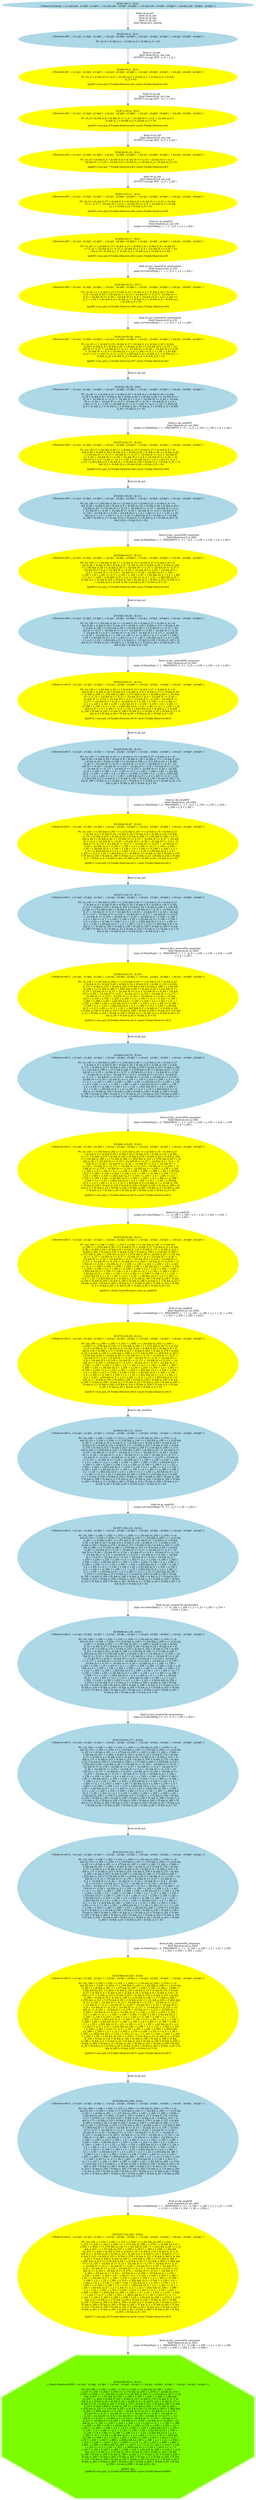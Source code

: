 digraph fscn {
EC1 [
	label="EC#1<Ev:1 , H:0>
( Observer:startup , ( n1:cp0_init , n1:dp0 , n1:dp0 ) , ( n2:cp0_init , n2:dp0 , n2:dp0 ) , ( n3:cp0_init , n3:dp0 , n3:dp0 ) , ( n4:cp0_init , n4:dp0 , n4:dp0 ) )"
	color=lightblue
	shape=ellipse
	style=filled
]
EC1 -> EC2 [
	label="fired n4.cp_init
	fired n3.cp_init
	fired n2.cp_init
	fired n1.cp_init
	fired Observer.o_startup
	"
]
EC2 [
	label="EC#2<Ev:2 , H:1>
( Observer:o#0 , ( n1:cp0 , n1:dp0 , n1:dp0 ) , ( n2:cp0 , n2:dp0 , n2:dp0 ) , ( n3:cp0 , n3:dp0 , n3:dp0 ) , ( n4:cp0 , n4:dp0 , n4:dp0 ) )

PC: ((z_0 > 0) && (z_1 > 0) && (z_2 > 0) && (z_3 > 0))
	"
	color=lightblue
	shape=ellipse
	style=filled
]
EC2 -> EC8 [
	label="fired n1.cp_init
	fired Observer.n1_out_Log
	OUTPUT n1:Log( INIT , (z_0 + z_4) )
	"
]
EC8 [
	label="EC#8<Ev:3 , H:2>
( Observer:o#1 , ( n1:cp1 , n1:dp0 , n1:dp0 ) , ( n2:cp0 , n2:dp0 , n2:dp0 ) , ( n3:cp0 , n3:dp0 , n3:dp0 ) , ( n4:cp0 , n4:dp0 , n4:dp0 ) )

PC: ((t_4 < 4) && (0 <= (t_4 + -2)) && (z_0 > 0) && (z_1 > 0) && (z_2 > 0) && 
	(z_3 > 0))
	
tpid#1->run::pid_5:Trickle.Observer.o#1->prot::Trickle.Observer.o#1"
	color=yellow
	shape=ellipse
	style=filled
]
EC8 -> EC11 [
	label="fired n2.cp_init
	fired Observer.n2_out_Log
	OUTPUT n2:Log( INIT , (z_1 + z_9) )
	"
]
EC11 [
	label="EC#11<Ev:6 , H:3>
( Observer:o#2 , ( n1:cp1 , n1:dp0 , n1:dp0 ) , ( n2:cp1 , n2:dp0 , n2:dp0 ) , ( n3:cp0 , n3:dp0 , n3:dp0 ) , ( n4:cp0 , n4:dp0 , n4:dp0 ) )

PC: ((t_4 < 4) && (t_8 < 4) && (0 <= (t_4 + -2)) && (0 <= (t_8 + -2)) && (z_0 > 
	0) && (z_1 > 0) && (z_2 > 0) && (z_3 > 0))
	
tpid#2->run::pid_6:Trickle.Observer.o#2->prot::Trickle.Observer.o#2"
	color=yellow
	shape=ellipse
	style=filled
]
EC11 -> EC28 [
	label="fired n3.cp_init
	fired Observer.n3_out_Log
	OUTPUT n3:Log( INIT , (z_2 + z_22) )
	"
]
EC28 [
	label="EC#28<Ev:10 , H:4>
( Observer:o#3 , ( n1:cp1 , n1:dp0 , n1:dp0 ) , ( n2:cp1 , n2:dp0 , n2:dp0 ) , ( n3:cp1 , n3:dp0 , n3:dp0 ) , ( n4:cp0 , n4:dp0 , n4:dp0 ) )

PC: ((t_15 < 4) && (t_4 < 4) && (t_8 < 4) && (0 <= (t_15 + -2)) && (0 <= (t_4 + 
	-2)) && (0 <= (t_8 + -2)) && (z_0 > 0) && (z_1 > 0) && (z_2 > 0) && (z_3 > 0))
	
tpid#3->run::pid_7:Trickle.Observer.o#3->prot::Trickle.Observer.o#3"
	color=yellow
	shape=ellipse
	style=filled
]
EC28 -> EC51 [
	label="fired n4.cp_init
	fired Observer.n4_out_Log
	OUTPUT n4:Log( INIT , (z_3 + z_39) )
	"
]
EC51 [
	label="EC#51<Ev:11 , H:5>
( Observer:o#4 , ( n1:cp1 , n1:dp0 , n1:dp0 ) , ( n2:cp1 , n2:dp0 , n2:dp0 ) , ( n3:cp1 , n3:dp0 , n3:dp0 ) , ( n4:cp1 , n4:dp0 , n4:dp0 ) )

PC: ((t_15 < 4) && (t_27 < 4) && (t_4 < 4) && (t_8 < 4) && (0 <= (t_15 + -2)) && 
	(0 <= (t_27 + -2)) && (0 <= (t_4 + -2)) && (0 <= (t_8 + -2)) && (z_0 > 0) && 
	(z_1 > 0) && (z_2 > 0) && (z_3 > 0))
	
tpid#4->run::pid_8:Trickle.Observer.o#4->prot::Trickle.Observer.o#4"
	color=yellow
	shape=ellipse
	style=filled
]
EC51 -> EC62 [
	label="fired n1.cp_sendCM
	fired Observer.n1_out_CM
	output n1:ControlMsg( [ 1 , 1 ] , (z_0 + z_4 + z_40) )
	"
]
EC62 [
	label="EC#62<Ev:17 , H:6>
( Observer:o#5 , ( n1:cp2 , n1:dp0 , n1:dp0 ) , ( n2:cp1 , n2:dp0 , n2:dp0 ) , ( n3:cp1 , n3:dp0 , n3:dp0 ) , ( n4:cp1 , n4:dp0 , n4:dp0 ) )

PC: ((z_40 == t_4) && (t_15 < 4) && (t_27 < 4) && (t_4 < 4) && (t_8 < 4) && (0 
	<= (t_15 + -2)) && (0 <= (t_27 + -2)) && (0 <= (t_4 + -2)) && (0 <= (t_8 + -2)) 
	&& (z_0 > 0) && (z_1 > 0) && (z_2 > 0) && (z_3 > 0) && (z_4 > 0))
	
tpid#5->run::pid_9:Trickle.Observer.o#5->prot::Trickle.Observer.o#5"
	color=yellow
	shape=ellipse
	style=filled
]
EC62 -> EC100 [
	label="fired n2.cp1_receiveCM_inconsistent
	fired Observer.n2_in_CM
	input n2:ControlMsg( [ 1 , 1 ] , (z_0 + z_4 + z_40) )
	"
]
EC100 [
	label="EC#100<Ev:21 , H:7>
( Observer:o#6 , ( n1:cp2 , n1:dp0 , n1:dp0 ) , ( n2:cp1 , n2:dp0 , n2:dp0 ) , ( n3:cp1 , n3:dp0 , n3:dp0 ) , ( n4:cp1 , n4:dp0 , n4:dp0 ) )

PC: ((z_40 == t_4) && (t_15 < 4) && (t_27 < 4) && (t_4 < 4) && (t_40 < 4) && 
	(t_8 < 4) && (z_65 < t_8) && (0 <= (t_15 + -2)) && (0 <= (t_27 + -2)) && (0 <= 
	(t_4 + -2)) && (0 <= (t_40 + -2)) && (0 <= (t_8 + -2)) && ((z_0 + z_4 + z_40) <= 
	(z_1 + z_65 + z_9)) && (z_0 > 0) && (z_1 > 0) && (z_2 > 0) && (z_3 > 0) && (z_4 
	> 0) && (z_9 > 0))
	
tpid#6->run::pid_10:Trickle.Observer.o#6->prot::Trickle.Observer.o#6"
	color=yellow
	shape=ellipse
	style=filled
]
EC100 -> EC133 [
	label="fired n3.cp1_receiveCM_inconsistent
	fired Observer.n3_in_CM
	input n3:ControlMsg( [ 1 , 1 ] , (z_0 + z_4 + z_40) )
	"
]
EC133 [
	label="EC#133<Ev:26 , H:8>
( Observer:o#7 , ( n1:cp2 , n1:dp0 , n1:dp0 ) , ( n2:cp1 , n2:dp0 , n2:dp0 ) , ( n3:cp1 , n3:dp0 , n3:dp0 ) , ( n4:cp1 , n4:dp0 , n4:dp0 ) )

PC: ((z_40 == t_4) && (t_15 < 4) && (t_27 < 4) && (t_4 < 4) && (t_40 < 4) && 
	(t_54 < 4) && (t_8 < 4) && (z_65 < t_8) && (z_82 < t_15) && (0 <= (t_15 + -2)) 
	&& (0 <= (t_27 + -2)) && (0 <= (t_4 + -2)) && (0 <= (t_40 + -2)) && (0 <= (t_54 
	+ -2)) && (0 <= (t_8 + -2)) && ((z_0 + z_4 + z_40) <= (z_1 + z_65 + z_9)) && 
	((z_0 + z_4 + z_40) <= (z_2 + z_22 + z_82)) && (z_0 > 0) && (z_1 > 0) && (z_2 > 
	0) && (z_22 > 0) && (z_3 > 0) && (z_4 > 0) && (z_9 > 0))
	
tpid#7->run::pid_11:Trickle.Observer.o#7->prot::Trickle.Observer.o#7"
	color=yellow
	shape=ellipse
	style=filled
]
EC133 -> EC181 [
	label="fired n1.dp_init
	"
]
EC181 [
	label="EC#181<Ev:35 , H:9>
( Observer:o#7 , ( n1:cp2 , n1:dp1 , n1:dp0 ) , ( n2:cp1 , n2:dp0 , n2:dp0 ) , ( n3:cp1 , n3:dp0 , n3:dp0 ) , ( n4:cp1 , n4:dp0 , n4:dp0 ) )

PC: ((z_40 == t_4) && (t_15 < 4) && (t_27 < 4) && (t_4 < 4) && (t_40 < 4) && 
	(t_54 < 4) && (t_8 < 4) && (t_54 < 4) && (z_65 < t_8) && (z_82 < t_15) && (0 <= 
	(t_15 + -2)) && (0 <= (t_27 + -2)) && (0 <= (t_4 + -2)) && (0 <= (t_40 + -2)) && 
	(0 <= (t_54 + -2)) && (0 <= (t_8 + -2)) && (0 <= (t_54 + -2)) && ((z_0 + z_4 + 
	z_40) <= (z_1 + z_65 + z_9)) && ((z_0 + z_4 + z_40) <= (z_2 + z_22 + z_82)) && 
	(z_0 > 0) && (z_1 > 0) && (z_2 > 0) && (z_22 > 0) && (z_3 > 0) && (z_4 > 0) && 
	(z_40 > 0) && (z_9 > 0))
	"
	color=lightblue
	shape=ellipse
	style=filled
]
EC181 -> EC274 [
	label="fired n1.dp_sendDM
	fired Observer.n1_out_DM1
	output n1:DataMsg1( { 1 , FRAGMENT_0 , 0 } , (z_0 + z_100 + z_136 + z_4 + z_40) )
	"
]
EC274 [
	label="EC#274<Ev:37 , H:10>
( Observer:o#8 , ( n1:cp2 , n1:dp2 , n1:dp0 ) , ( n2:cp1 , n2:dp0 , n2:dp0 ) , ( n3:cp1 , n3:dp0 , n3:dp0 ) , ( n4:cp1 , n4:dp0 , n4:dp0 ) )

PC: ((z_136 == t_54) && (z_40 == t_4) && (t_15 < 4) && (t_27 < 4) && (t_4 < 4) 
	&& (t_40 < 4) && (t_54 < 4) && (t_8 < 4) && (t_54 < 4) && (z_65 < t_8) && (z_82 
	< t_15) && (0 <= (t_15 + -2)) && (0 <= (t_27 + -2)) && (0 <= (t_4 + -2)) && (0 
	<= (t_40 + -2)) && (0 <= (t_54 + -2)) && (0 <= (t_8 + -2)) && (0 <= (t_54 + -2)) 
	&& ((z_0 + z_4 + z_40) <= (z_1 + z_65 + z_9)) && ((z_0 + z_4 + z_40) <= (z_2 + 
	z_22 + z_82)) && (z_0 > 0) && (z_1 > 0) && (z_100 > 0) && (z_2 > 0) && (z_22 > 0)
	 && (z_3 > 0) && (z_4 > 0) && (z_40 > 0) && (z_9 > 0))
	
tpid#8->run::pid_12:Trickle.Observer.o#8->prot::Trickle.Observer.o#8"
	color=yellow
	shape=ellipse
	style=filled
]
EC274 -> EC291 [
	label="fired n2.dp_init
	"
]
EC291 [
	label="EC#291<Ev:43 , H:11>
( Observer:o#8 , ( n1:cp2 , n1:dp2 , n1:dp0 ) , ( n2:cp1 , n2:dp1 , n2:dp0 ) , ( n3:cp1 , n3:dp0 , n3:dp0 ) , ( n4:cp1 , n4:dp0 , n4:dp0 ) )

PC: ((z_136 == t_54) && (z_40 == t_4) && (t_15 < 4) && (t_27 < 4) && (t_4 < 4) 
	&& (t_40 < 4) && (t_54 < 4) && (t_8 < 4) && (t_116 < 4) && (t_54 < 4) && (z_65 < 
	t_8) && (z_82 < t_15) && (0 <= (t_15 + -2)) && (0 <= (t_27 + -2)) && (0 <= (t_4 
	+ -2)) && (0 <= (t_40 + -2)) && (0 <= (t_54 + -2)) && (0 <= (t_8 + -2)) && (0 <= 
	(t_116 + -2)) && (0 <= (t_54 + -2)) && ((z_0 + z_4 + z_40) <= (z_1 + z_65 + z_9))
	 && ((z_0 + z_4 + z_40) <= (z_2 + z_22 + z_82)) && (z_0 > 0) && (z_1 > 0) && 
	(z_100 > 0) && (z_2 > 0) && (z_22 > 0) && (z_3 > 0) && (z_4 > 0) && (z_40 > 0) 
	&& (z_65 > 0) && (z_9 > 0))
	"
	color=lightblue
	shape=ellipse
	style=filled
]
EC291 -> EC348 [
	label="fired n2.dp1_receiveDM_consistent
	fired Observer.n2_in_DM1
	input n2:DataMsg1( { 1 , FRAGMENT_0 , 0 } , (z_0 + z_100 + z_136 + z_4 + z_40) )
	"
]
EC348 [
	label="EC#348<Ev:47 , H:12>
( Observer:o#9 , ( n1:cp2 , n1:dp2 , n1:dp0 ) , ( n2:cp1 , n2:dp1 , n2:dp0 ) , ( n3:cp1 , n3:dp0 , n3:dp0 ) , ( n4:cp1 , n4:dp0 , n4:dp0 ) )

PC: ((z_136 == t_54) && (z_40 == t_4) && (t_15 < 4) && (t_27 < 4) && (t_4 < 4) 
	&& (t_40 < 4) && (t_54 < 4) && (t_8 < 4) && (t_116 < 4) && (t_54 < 4) && (z_169 
	< t_116) && (z_65 < t_8) && (z_82 < t_15) && (0 <= (t_15 + -2)) && (0 <= (t_27 + 
	-2)) && (0 <= (t_4 + -2)) && (0 <= (t_40 + -2)) && (0 <= (t_54 + -2)) && (0 <= 
	(t_8 + -2)) && (0 <= (t_116 + -2)) && (0 <= (t_54 + -2)) && ((z_0 + z_100 + 
	z_136 + z_4 + z_40) <= (z_1 + z_145 + z_169 + z_65 + z_9)) && ((z_0 + z_4 + z_40)
	 <= (z_1 + z_65 + z_9)) && ((z_0 + z_4 + z_40) <= (z_2 + z_22 + z_82)) && (z_0 > 
	0) && (z_1 > 0) && (z_100 > 0) && (z_145 > 0) && (z_2 > 0) && (z_22 > 0) && (z_3 
	> 0) && (z_4 > 0) && (z_40 > 0) && (z_65 > 0) && (z_9 > 0))
	
tpid#9->run::pid_13:Trickle.Observer.o#9->prot::Trickle.Observer.o#9"
	color=yellow
	shape=ellipse
	style=filled
]
EC348 -> EC381 [
	label="fired n3.dp_init
	"
]
EC381 [
	label="EC#381<Ev:50 , H:13>
( Observer:o#9 , ( n1:cp2 , n1:dp2 , n1:dp0 ) , ( n2:cp1 , n2:dp1 , n2:dp0 ) , ( n3:cp1 , n3:dp1 , n3:dp0 ) , ( n4:cp1 , n4:dp0 , n4:dp0 ) )

PC: ((z_136 == t_54) && (z_40 == t_4) && (t_15 < 4) && (t_27 < 4) && (t_4 < 4) 
	&& (t_40 < 4) && (t_54 < 4) && (t_8 < 4) && (t_116 < 4) && (t_171 < 4) && (t_54 
	< 4) && (z_169 < t_116) && (z_65 < t_8) && (z_82 < t_15) && (0 <= (t_15 + -2)) 
	&& (0 <= (t_27 + -2)) && (0 <= (t_4 + -2)) && (0 <= (t_40 + -2)) && (0 <= (t_54 
	+ -2)) && (0 <= (t_8 + -2)) && (0 <= (t_116 + -2)) && (0 <= (t_171 + -2)) && (0 
	<= (t_54 + -2)) && ((z_0 + z_100 + z_136 + z_4 + z_40) <= (z_1 + z_145 + z_169 + 
	z_65 + z_9)) && ((z_0 + z_4 + z_40) <= (z_1 + z_65 + z_9)) && ((z_0 + z_4 + z_40)
	 <= (z_2 + z_22 + z_82)) && (z_0 > 0) && (z_1 > 0) && (z_100 > 0) && (z_145 > 0) 
	&& (z_2 > 0) && (z_22 > 0) && (z_3 > 0) && (z_4 > 0) && (z_40 > 0) && (z_65 > 0) 
	&& (z_82 > 0) && (z_9 > 0))
	"
	color=lightblue
	shape=ellipse
	style=filled
]
EC381 -> EC410 [
	label="fired n3.dp1_receiveDM_consistent
	fired Observer.n3_in_DM1
	input n3:DataMsg1( { 1 , FRAGMENT_0 , 0 } , (z_0 + z_100 + z_136 + z_4 + z_40) )
	"
]
EC410 [
	label="EC#410<Ev:57 , H:14>
( Observer:o#10 , ( n1:cp2 , n1:dp2 , n1:dp0 ) , ( n2:cp1 , n2:dp1 , n2:dp0 ) , ( n3:cp1 , n3:dp1 , n3:dp0 ) , ( n4:cp1 , n4:dp0 , n4:dp0 ) )

PC: ((z_136 == t_54) && (z_40 == t_4) && (t_15 < 4) && (t_27 < 4) && (t_4 < 4) 
	&& (t_40 < 4) && (t_54 < 4) && (t_8 < 4) && (t_116 < 4) && (t_171 < 4) && (t_54 
	< 4) && (z_169 < t_116) && (z_198 < t_171) && (z_65 < t_8) && (z_82 < t_15) && 
	(0 <= (t_15 + -2)) && (0 <= (t_27 + -2)) && (0 <= (t_4 + -2)) && (0 <= (t_40 + 
	-2)) && (0 <= (t_54 + -2)) && (0 <= (t_8 + -2)) && (0 <= (t_116 + -2)) && (0 <= 
	(t_171 + -2)) && (0 <= (t_54 + -2)) && ((z_0 + z_100 + z_136 + z_4 + z_40) <= 
	(z_1 + z_145 + z_169 + z_65 + z_9)) && ((z_0 + z_100 + z_136 + z_4 + z_40) <= 
	(z_186 + z_198 + z_2 + z_22 + z_82)) && ((z_0 + z_4 + z_40) <= (z_1 + z_65 + z_9)
	) && ((z_0 + z_4 + z_40) <= (z_2 + z_22 + z_82)) && (z_0 > 0) && (z_1 > 0) && 
	(z_100 > 0) && (z_145 > 0) && (z_186 > 0) && (z_2 > 0) && (z_22 > 0) && (z_3 > 0)
	 && (z_4 > 0) && (z_40 > 0) && (z_65 > 0) && (z_82 > 0) && (z_9 > 0))
	
tpid#10->run::pid_14:Trickle.Observer.o#10->prot::Trickle.Observer.o#10"
	color=yellow
	shape=ellipse
	style=filled
]
EC410 -> EC479 [
	label="fired n1.dp_init
	"
]
EC479 [
	label="EC#479<Ev:65 , H:15>
( Observer:o#10 , ( n1:cp2 , n1:dp2 , n1:dp1 ) , ( n2:cp1 , n2:dp1 , n2:dp0 ) , ( n3:cp1 , n3:dp1 , n3:dp0 ) , ( n4:cp1 , n4:dp0 , n4:dp0 ) )

PC: ((z_136 == t_54) && (z_40 == t_4) && (t_15 < 4) && (t_27 < 4) && (t_4 < 4) 
	&& (t_40 < 4) && (t_54 < 4) && (t_8 < 4) && (t_116 < 4) && (t_171 < 4) && (t_215 
	< 4) && (t_54 < 4) && (z_169 < t_116) && (z_198 < t_171) && (z_65 < t_8) && 
	(z_82 < t_15) && (0 <= (t_15 + -2)) && (0 <= (t_27 + -2)) && (0 <= (t_4 + -2)) 
	&& (0 <= (t_40 + -2)) && (0 <= (t_54 + -2)) && (0 <= (t_8 + -2)) && (0 <= (t_116 
	+ -2)) && (0 <= (t_171 + -2)) && (0 <= (t_215 + -2)) && (0 <= (t_54 + -2)) && 
	((z_0 + z_100 + z_136 + z_4 + z_40) <= (z_1 + z_145 + z_169 + z_65 + z_9)) && 
	((z_0 + z_100 + z_136 + z_4 + z_40) <= (z_186 + z_198 + z_2 + z_22 + z_82)) && 
	((z_0 + z_4 + z_40) <= (z_1 + z_65 + z_9)) && ((z_0 + z_4 + z_40) <= (z_2 + z_22 
	+ z_82)) && (z_0 > 0) && (z_1 > 0) && (z_100 > 0) && (z_136 > 0) && (z_145 > 0) 
	&& (z_186 > 0) && (z_2 > 0) && (z_22 > 0) && (z_3 > 0) && (z_4 > 0) && (z_40 > 0)
	 && (z_65 > 0) && (z_82 > 0) && (z_9 > 0))
	"
	color=lightblue
	shape=ellipse
	style=filled
]
EC479 -> EC556 [
	label="fired n1.dp_sendDM
	fired Observer.n1_out_DM2
	output n1:DataMsg2( { 2 , FRAGMENT_1 , 1 } , (z_0 + z_100 + z_136 + z_224 + 
	z_256 + z_4 + z_40) )
	"
]
EC556 [
	label="EC#556<Ev:67 , H:16>
( Observer:o#11 , ( n1:cp2 , n1:dp2 , n1:dp2 ) , ( n2:cp1 , n2:dp1 , n2:dp0 ) , ( n3:cp1 , n3:dp1 , n3:dp0 ) , ( n4:cp1 , n4:dp0 , n4:dp0 ) )

PC: ((z_136 == t_54) && (z_256 == t_215) && (z_40 == t_4) && (t_15 < 4) && (t_27 
	< 4) && (t_4 < 4) && (t_40 < 4) && (t_54 < 4) && (t_8 < 4) && (t_116 < 4) && 
	(t_171 < 4) && (t_215 < 4) && (t_54 < 4) && (z_169 < t_116) && (z_198 < t_171) 
	&& (z_65 < t_8) && (z_82 < t_15) && (0 <= (t_15 + -2)) && (0 <= (t_27 + -2)) && 
	(0 <= (t_4 + -2)) && (0 <= (t_40 + -2)) && (0 <= (t_54 + -2)) && (0 <= (t_8 + -2)
	) && (0 <= (t_116 + -2)) && (0 <= (t_171 + -2)) && (0 <= (t_215 + -2)) && (0 <= 
	(t_54 + -2)) && ((z_0 + z_100 + z_136 + z_4 + z_40) <= (z_1 + z_145 + z_169 + 
	z_65 + z_9)) && ((z_0 + z_100 + z_136 + z_4 + z_40) <= (z_186 + z_198 + z_2 + 
	z_22 + z_82)) && ((z_0 + z_4 + z_40) <= (z_1 + z_65 + z_9)) && ((z_0 + z_4 + 
	z_40) <= (z_2 + z_22 + z_82)) && (z_0 > 0) && (z_1 > 0) && (z_100 > 0) && (z_136 
	> 0) && (z_145 > 0) && (z_186 > 0) && (z_2 > 0) && (z_22 > 0) && (z_224 > 0) && 
	(z_3 > 0) && (z_4 > 0) && (z_40 > 0) && (z_65 > 0) && (z_82 > 0) && (z_9 > 0))
	
tpid#11->run::pid_15:Trickle.Observer.o#11->prot::Trickle.Observer.o#11"
	color=yellow
	shape=ellipse
	style=filled
]
EC556 -> EC571 [
	label="fired n2.dp_init
	"
]
EC571 [
	label="EC#571<Ev:72 , H:17>
( Observer:o#11 , ( n1:cp2 , n1:dp2 , n1:dp2 ) , ( n2:cp1 , n2:dp1 , n2:dp1 ) , ( n3:cp1 , n3:dp1 , n3:dp0 ) , ( n4:cp1 , n4:dp0 , n4:dp0 ) )

PC: ((z_136 == t_54) && (z_256 == t_215) && (z_40 == t_4) && (t_15 < 4) && (t_27 
	< 4) && (t_4 < 4) && (t_40 < 4) && (t_54 < 4) && (t_8 < 4) && (t_116 < 4) && 
	(t_171 < 4) && (t_215 < 4) && (t_253 < 4) && (t_54 < 4) && (z_169 < t_116) && 
	(z_198 < t_171) && (z_65 < t_8) && (z_82 < t_15) && (0 <= (t_15 + -2)) && (0 <= 
	(t_27 + -2)) && (0 <= (t_4 + -2)) && (0 <= (t_40 + -2)) && (0 <= (t_54 + -2)) && 
	(0 <= (t_8 + -2)) && (0 <= (t_116 + -2)) && (0 <= (t_171 + -2)) && (0 <= (t_215 
	+ -2)) && (0 <= (t_253 + -2)) && (0 <= (t_54 + -2)) && ((z_0 + z_100 + z_136 + 
	z_4 + z_40) <= (z_1 + z_145 + z_169 + z_65 + z_9)) && ((z_0 + z_100 + z_136 + 
	z_4 + z_40) <= (z_186 + z_198 + z_2 + z_22 + z_82)) && ((z_0 + z_4 + z_40) <= 
	(z_1 + z_65 + z_9)) && ((z_0 + z_4 + z_40) <= (z_2 + z_22 + z_82)) && (z_0 > 0) 
	&& (z_1 > 0) && (z_100 > 0) && (z_136 > 0) && (z_145 > 0) && (z_169 > 0) && 
	(z_186 > 0) && (z_2 > 0) && (z_22 > 0) && (z_224 > 0) && (z_3 > 0) && (z_4 > 0) 
	&& (z_40 > 0) && (z_65 > 0) && (z_82 > 0) && (z_9 > 0))
	"
	color=lightblue
	shape=ellipse
	style=filled
]
EC571 -> EC614 [
	label="fired n2.dp1_receiveDM_consistent
	fired Observer.n2_in_DM2
	input n2:DataMsg2( { 2 , FRAGMENT_1 , 1 } , (z_0 + z_100 + z_136 + z_224 + z_256 
	+ z_4 + z_40) )
	"
]
EC614 [
	label="EC#614<Ev:76 , H:18>
( Observer:o#12 , ( n1:cp2 , n1:dp2 , n1:dp2 ) , ( n2:cp1 , n2:dp1 , n2:dp1 ) , ( n3:cp1 , n3:dp1 , n3:dp0 ) , ( n4:cp1 , n4:dp0 , n4:dp0 ) )

PC: ((z_136 == t_54) && (z_256 == t_215) && (z_40 == t_4) && (t_15 < 4) && (t_27 
	< 4) && (t_4 < 4) && (t_40 < 4) && (t_54 < 4) && (t_8 < 4) && (t_116 < 4) && 
	(t_171 < 4) && (t_215 < 4) && (t_253 < 4) && (t_54 < 4) && (z_169 < t_116) && 
	(z_198 < t_171) && (z_285 < t_253) && (z_65 < t_8) && (z_82 < t_15) && (0 <= 
	(t_15 + -2)) && (0 <= (t_27 + -2)) && (0 <= (t_4 + -2)) && (0 <= (t_40 + -2)) && 
	(0 <= (t_54 + -2)) && (0 <= (t_8 + -2)) && (0 <= (t_116 + -2)) && (0 <= (t_171 + 
	-2)) && (0 <= (t_215 + -2)) && (0 <= (t_253 + -2)) && (0 <= (t_54 + -2)) && 
	((z_0 + z_100 + z_136 + z_224 + z_256 + z_4 + z_40) <= (z_1 + z_145 + z_169 + 
	z_265 + z_285 + z_65 + z_9)) && ((z_0 + z_100 + z_136 + z_4 + z_40) <= (z_1 + 
	z_145 + z_169 + z_65 + z_9)) && ((z_0 + z_100 + z_136 + z_4 + z_40) <= (z_186 + 
	z_198 + z_2 + z_22 + z_82)) && ((z_0 + z_4 + z_40) <= (z_1 + z_65 + z_9)) && 
	((z_0 + z_4 + z_40) <= (z_2 + z_22 + z_82)) && (z_0 > 0) && (z_1 > 0) && (z_100 
	> 0) && (z_136 > 0) && (z_145 > 0) && (z_169 > 0) && (z_186 > 0) && (z_2 > 0) && 
	(z_22 > 0) && (z_224 > 0) && (z_265 > 0) && (z_3 > 0) && (z_4 > 0) && (z_40 > 0) 
	&& (z_65 > 0) && (z_82 > 0) && (z_9 > 0))
	
tpid#12->run::pid_16:Trickle.Observer.o#12->prot::Trickle.Observer.o#12"
	color=yellow
	shape=ellipse
	style=filled
]
EC614 -> EC643 [
	label="fired n3.dp_init
	"
]
EC643 [
	label="EC#643<Ev:78 , H:19>
( Observer:o#12 , ( n1:cp2 , n1:dp2 , n1:dp2 ) , ( n2:cp1 , n2:dp1 , n2:dp1 ) , ( n3:cp1 , n3:dp1 , n3:dp1 ) , ( n4:cp1 , n4:dp0 , n4:dp0 ) )

PC: ((z_136 == t_54) && (z_256 == t_215) && (z_40 == t_4) && (t_15 < 4) && (t_27 
	< 4) && (t_4 < 4) && (t_40 < 4) && (t_54 < 4) && (t_8 < 4) && (t_116 < 4) && 
	(t_171 < 4) && (t_215 < 4) && (t_253 < 4) && (t_279 < 4) && (t_54 < 4) && (z_169 
	< t_116) && (z_198 < t_171) && (z_285 < t_253) && (z_65 < t_8) && (z_82 < t_15) 
	&& (0 <= (t_15 + -2)) && (0 <= (t_27 + -2)) && (0 <= (t_4 + -2)) && (0 <= (t_40 
	+ -2)) && (0 <= (t_54 + -2)) && (0 <= (t_8 + -2)) && (0 <= (t_116 + -2)) && (0 
	<= (t_171 + -2)) && (0 <= (t_215 + -2)) && (0 <= (t_253 + -2)) && (0 <= (t_279 + 
	-2)) && (0 <= (t_54 + -2)) && ((z_0 + z_100 + z_136 + z_224 + z_256 + z_4 + z_40)
	 <= (z_1 + z_145 + z_169 + z_265 + z_285 + z_65 + z_9)) && ((z_0 + z_100 + z_136 
	+ z_4 + z_40) <= (z_1 + z_145 + z_169 + z_65 + z_9)) && ((z_0 + z_100 + z_136 + 
	z_4 + z_40) <= (z_186 + z_198 + z_2 + z_22 + z_82)) && ((z_0 + z_4 + z_40) <= 
	(z_1 + z_65 + z_9)) && ((z_0 + z_4 + z_40) <= (z_2 + z_22 + z_82)) && (z_0 > 0) 
	&& (z_1 > 0) && (z_100 > 0) && (z_136 > 0) && (z_145 > 0) && (z_169 > 0) && 
	(z_186 > 0) && (z_198 > 0) && (z_2 > 0) && (z_22 > 0) && (z_224 > 0) && (z_265 > 
	0) && (z_3 > 0) && (z_4 > 0) && (z_40 > 0) && (z_65 > 0) && (z_82 > 0) && (z_9 > 
	0))
	"
	color=lightblue
	shape=ellipse
	style=filled
]
EC643 -> EC661 [
	label="fired n3.dp1_receiveDM_consistent
	fired Observer.n3_in_DM2
	input n3:DataMsg2( { 2 , FRAGMENT_1 , 1 } , (z_0 + z_100 + z_136 + z_224 + z_256 
	+ z_4 + z_40) )
	"
]
EC661 [
	label="EC#661<Ev:85 , H:20>
( Observer:o#13 , ( n1:cp2 , n1:dp2 , n1:dp2 ) , ( n2:cp1 , n2:dp1 , n2:dp1 ) , ( n3:cp1 , n3:dp1 , n3:dp1 ) , ( n4:cp1 , n4:dp0 , n4:dp0 ) )

PC: ((z_136 == t_54) && (z_256 == t_215) && (z_40 == t_4) && (t_15 < 4) && (t_27 
	< 4) && (t_4 < 4) && (t_40 < 4) && (t_54 < 4) && (t_8 < 4) && (t_116 < 4) && 
	(t_171 < 4) && (t_215 < 4) && (t_253 < 4) && (t_279 < 4) && (t_54 < 4) && (z_169 
	< t_116) && (z_198 < t_171) && (z_285 < t_253) && (z_310 < t_279) && (z_65 < t_8)
	 && (z_82 < t_15) && (0 <= (t_15 + -2)) && (0 <= (t_27 + -2)) && (0 <= (t_4 + -2)
	) && (0 <= (t_40 + -2)) && (0 <= (t_54 + -2)) && (0 <= (t_8 + -2)) && (0 <= 
	(t_116 + -2)) && (0 <= (t_171 + -2)) && (0 <= (t_215 + -2)) && (0 <= (t_253 + -2)
	) && (0 <= (t_279 + -2)) && (0 <= (t_54 + -2)) && ((z_0 + z_100 + z_136 + z_224 
	+ z_256 + z_4 + z_40) <= (z_1 + z_145 + z_169 + z_265 + z_285 + z_65 + z_9)) && 
	((z_0 + z_100 + z_136 + z_224 + z_256 + z_4 + z_40) <= (z_186 + z_198 + z_2 + 
	z_22 + z_302 + z_310 + z_82)) && ((z_0 + z_100 + z_136 + z_4 + z_40) <= (z_1 + 
	z_145 + z_169 + z_65 + z_9)) && ((z_0 + z_100 + z_136 + z_4 + z_40) <= (z_186 + 
	z_198 + z_2 + z_22 + z_82)) && ((z_0 + z_4 + z_40) <= (z_1 + z_65 + z_9)) && 
	((z_0 + z_4 + z_40) <= (z_2 + z_22 + z_82)) && (z_0 > 0) && (z_1 > 0) && (z_100 
	> 0) && (z_136 > 0) && (z_145 > 0) && (z_169 > 0) && (z_186 > 0) && (z_198 > 0) 
	&& (z_2 > 0) && (z_22 > 0) && (z_224 > 0) && (z_265 > 0) && (z_3 > 0) && (z_302 
	> 0) && (z_4 > 0) && (z_40 > 0) && (z_65 > 0) && (z_82 > 0) && (z_9 > 0))
	
tpid#13->run::pid_17:Trickle.Observer.o#13->prot::Trickle.Observer.o#13"
	color=yellow
	shape=ellipse
	style=filled
]
EC661 -> EC720 [
	label="fired n3.cp_sendCM
	output n3:ControlMsg( [ 1 , 1 ] , (z_186 + z_198 + z_2 + z_22 + z_302 + z_310 + 
	z_338 + z_82) )
	"
]
EC720 [
	label="EC#720<Ev:89 , H:21>
( Observer:o#13 , ( n1:cp2 , n1:dp2 , n1:dp2 ) , ( n2:cp1 , n2:dp1 , n2:dp1 ) , ( n3:cp2 , n3:dp1 , n3:dp1 ) , ( n4:cp1 , n4:dp0 , n4:dp0 ) )

PC: (((z_186 + z_198 + z_302 + z_310 + z_338) == t_54) && (z_136 == t_54) && 
	(z_256 == t_215) && (z_40 == t_4) && (t_15 < 4) && (t_27 < 4) && (t_4 < 4) && 
	(t_40 < 4) && (t_54 < 4) && (t_8 < 4) && (t_116 < 4) && (t_171 < 4) && (t_215 < 
	4) && (t_253 < 4) && (t_279 < 4) && (t_54 < 4) && (z_169 < t_116) && (z_198 < 
	t_171) && (z_285 < t_253) && (z_310 < t_279) && (z_65 < t_8) && (z_82 < t_15) && 
	(0 <= (t_15 + -2)) && (0 <= (t_27 + -2)) && (0 <= (t_4 + -2)) && (0 <= (t_40 + 
	-2)) && (0 <= (t_54 + -2)) && (0 <= (t_8 + -2)) && (0 <= (t_116 + -2)) && (0 <= 
	(t_171 + -2)) && (0 <= (t_215 + -2)) && (0 <= (t_253 + -2)) && (0 <= (t_279 + -2)
	) && (0 <= (t_54 + -2)) && ((z_0 + z_100 + z_136 + z_224 + z_256 + z_4 + z_40) 
	<= (z_1 + z_145 + z_169 + z_265 + z_285 + z_65 + z_9)) && ((z_0 + z_100 + z_136 
	+ z_224 + z_256 + z_4 + z_40) <= (z_186 + z_198 + z_2 + z_22 + z_302 + z_310 + 
	z_82)) && ((z_0 + z_100 + z_136 + z_4 + z_40) <= (z_1 + z_145 + z_169 + z_65 + 
	z_9)) && ((z_0 + z_100 + z_136 + z_4 + z_40) <= (z_186 + z_198 + z_2 + z_22 + 
	z_82)) && ((z_0 + z_4 + z_40) <= (z_1 + z_65 + z_9)) && ((z_0 + z_4 + z_40) <= 
	(z_2 + z_22 + z_82)) && (z_0 > 0) && (z_1 > 0) && (z_100 > 0) && (z_136 > 0) && 
	(z_145 > 0) && (z_169 > 0) && (z_186 > 0) && (z_198 > 0) && (z_2 > 0) && (z_22 > 
	0) && (z_224 > 0) && (z_265 > 0) && (z_3 > 0) && (z_302 > 0) && (z_310 > 0) && 
	(z_4 > 0) && (z_40 > 0) && (z_65 > 0) && (z_82 > 0) && (z_9 > 0))
	
tpid#14->Node.ControlProcess->cp1.cp_sendCM"
	color=yellow
	shape=ellipse
	style=filled
]
EC720 -> EC753 [
	label="fired n3.dp_sendDM
	fired Observer.n3_out_DM2
	output n3:DataMsg2( { 2 , FRAGMENT_1 , 1 } , (z_186 + z_198 + z_2 + z_22 + z_302 
	+ z_310 + z_338 + z_354 + z_82) )
	"
]
EC753 [
	label="EC#753<Ev:95 , H:22>
( Observer:o#14 , ( n1:cp2 , n1:dp2 , n1:dp2 ) , ( n2:cp1 , n2:dp1 , n2:dp1 ) , ( n3:cp2 , n3:dp1 , n3:dp2 ) , ( n4:cp1 , n4:dp0 , n4:dp0 ) )

PC: (((z_186 + z_198 + z_302 + z_310 + z_338) == t_54) && ((z_310 + z_338 + 
	z_354) == t_279) && (z_136 == t_54) && (z_256 == t_215) && (z_40 == t_4) && 
	(t_15 < 4) && (t_27 < 4) && (t_4 < 4) && (t_40 < 4) && (t_54 < 4) && (t_8 < 4) 
	&& (t_116 < 4) && (t_171 < 4) && (t_215 < 4) && (t_253 < 4) && (t_279 < 4) && 
	(t_54 < 4) && (z_169 < t_116) && (z_198 < t_171) && (z_285 < t_253) && (z_310 < 
	t_279) && (z_65 < t_8) && (z_82 < t_15) && (0 <= (t_15 + -2)) && (0 <= (t_27 + 
	-2)) && (0 <= (t_4 + -2)) && (0 <= (t_40 + -2)) && (0 <= (t_54 + -2)) && (0 <= 
	(t_8 + -2)) && (0 <= (t_116 + -2)) && (0 <= (t_171 + -2)) && (0 <= (t_215 + -2)) 
	&& (0 <= (t_253 + -2)) && (0 <= (t_279 + -2)) && (0 <= (t_54 + -2)) && ((z_0 + 
	z_100 + z_136 + z_224 + z_256 + z_4 + z_40) <= (z_1 + z_145 + z_169 + z_265 + 
	z_285 + z_65 + z_9)) && ((z_0 + z_100 + z_136 + z_224 + z_256 + z_4 + z_40) <= 
	(z_186 + z_198 + z_2 + z_22 + z_302 + z_310 + z_82)) && ((z_0 + z_100 + z_136 + 
	z_4 + z_40) <= (z_1 + z_145 + z_169 + z_65 + z_9)) && ((z_0 + z_100 + z_136 + 
	z_4 + z_40) <= (z_186 + z_198 + z_2 + z_22 + z_82)) && ((z_0 + z_4 + z_40) <= 
	(z_1 + z_65 + z_9)) && ((z_0 + z_4 + z_40) <= (z_2 + z_22 + z_82)) && (z_0 > 0) 
	&& (z_1 > 0) && (z_100 > 0) && (z_136 > 0) && (z_145 > 0) && (z_169 > 0) && 
	(z_186 > 0) && (z_198 > 0) && (z_2 > 0) && (z_22 > 0) && (z_224 > 0) && (z_265 > 
	0) && (z_3 > 0) && (z_302 > 0) && (z_310 > 0) && (z_338 > 0) && (z_4 > 0) && 
	(z_40 > 0) && (z_65 > 0) && (z_82 > 0) && (z_9 > 0))
	
tpid#15->run::pid_18:Trickle.Observer.o#14->prot::Trickle.Observer.o#14"
	color=yellow
	shape=ellipse
	style=filled
]
EC753 -> EC812 [
	label="fired n1.dp_resetTau
	"
]
EC812 [
	label="EC#812<Ev:113 , H:23>
( Observer:o#14 , ( n1:cp2 , n1:dp2 , n1:dp1 ) , ( n2:cp1 , n2:dp1 , n2:dp1 ) , ( n3:cp2 , n3:dp1 , n3:dp2 ) , ( n4:cp1 , n4:dp0 , n4:dp0 ) )

PC: (((z_186 + z_198 + z_302 + z_310 + z_338) == t_54) && ((z_256 + z_376) == 4) 
	&& ((z_310 + z_338 + z_354) == t_279) && (z_136 == t_54) && (z_256 == t_215) && 
	(z_40 == t_4) && (t_15 < 4) && (t_27 < 4) && (t_4 < 4) && (t_40 < 4) && (t_54 < 
	4) && (t_8 < 4) && (t_116 < 4) && (t_171 < 4) && (t_215 < 4) && (t_253 < 4) && 
	(t_279 < 4) && (t_311 < 8) && (t_54 < 4) && (z_169 < t_116) && (z_198 < t_171) 
	&& (z_285 < t_253) && (z_310 < t_279) && (z_65 < t_8) && (z_82 < t_15) && (0 <= 
	(t_15 + -2)) && (0 <= (t_27 + -2)) && (0 <= (t_4 + -2)) && (0 <= (t_40 + -2)) && 
	(0 <= (t_54 + -2)) && (0 <= (t_8 + -2)) && (0 <= (t_116 + -2)) && (0 <= (t_171 + 
	-2)) && (0 <= (t_215 + -2)) && (0 <= (t_253 + -2)) && (0 <= (t_279 + -2)) && (0 
	<= (t_311 + -4)) && (0 <= (t_54 + -2)) && ((z_0 + z_100 + z_136 + z_224 + z_256 
	+ z_4 + z_40) <= (z_1 + z_145 + z_169 + z_265 + z_285 + z_65 + z_9)) && ((z_0 + 
	z_100 + z_136 + z_224 + z_256 + z_4 + z_40) <= (z_186 + z_198 + z_2 + z_22 + 
	z_302 + z_310 + z_82)) && ((z_0 + z_100 + z_136 + z_4 + z_40) <= (z_1 + z_145 + 
	z_169 + z_65 + z_9)) && ((z_0 + z_100 + z_136 + z_4 + z_40) <= (z_186 + z_198 + 
	z_2 + z_22 + z_82)) && ((z_0 + z_4 + z_40) <= (z_1 + z_65 + z_9)) && ((z_0 + z_4 
	+ z_40) <= (z_2 + z_22 + z_82)) && ((z_256 + z_376) > t_215) && (z_0 > 0) && 
	(z_1 > 0) && (z_100 > 0) && (z_136 > 0) && (z_145 > 0) && (z_169 > 0) && (z_186 
	> 0) && (z_198 > 0) && (z_2 > 0) && (z_22 > 0) && (z_224 > 0) && (z_256 > 0) && 
	(z_265 > 0) && (z_3 > 0) && (z_302 > 0) && (z_310 > 0) && (z_338 > 0) && (z_4 > 
	0) && (z_40 > 0) && (z_65 > 0) && (z_82 > 0) && (z_9 > 0))
	"
	color=lightblue
	shape=ellipse
	style=filled
]
EC812 -> EC971 [
	label="fired n4.cp_sendCM
	output n4:ControlMsg( [ 0 , 0 ] , (z_3 + z_39 + z_451) )
	"
]
EC971 [
	label="EC#971<Ev:116 , H:24>
( Observer:o#14 , ( n1:cp2 , n1:dp2 , n1:dp1 ) , ( n2:cp1 , n2:dp1 , n2:dp1 ) , ( n3:cp2 , n3:dp1 , n3:dp2 ) , ( n4:cp2 , n4:dp0 , n4:dp0 ) )

PC: (((z_186 + z_198 + z_302 + z_310 + z_338) == t_54) && ((z_256 + z_376) == 4) 
	&& ((z_310 + z_338 + z_354) == t_279) && (z_136 == t_54) && (z_256 == t_215) && 
	(z_40 == t_4) && (z_451 == t_27) && (t_15 < 4) && (t_27 < 4) && (t_4 < 4) && 
	(t_40 < 4) && (t_54 < 4) && (t_8 < 4) && (t_116 < 4) && (t_171 < 4) && (t_215 < 
	4) && (t_253 < 4) && (t_279 < 4) && (t_311 < 8) && (t_54 < 4) && (z_169 < t_116) 
	&& (z_198 < t_171) && (z_285 < t_253) && (z_310 < t_279) && (z_65 < t_8) && 
	(z_82 < t_15) && (0 <= (t_15 + -2)) && (0 <= (t_27 + -2)) && (0 <= (t_4 + -2)) 
	&& (0 <= (t_40 + -2)) && (0 <= (t_54 + -2)) && (0 <= (t_8 + -2)) && (0 <= (t_116 
	+ -2)) && (0 <= (t_171 + -2)) && (0 <= (t_215 + -2)) && (0 <= (t_253 + -2)) && 
	(0 <= (t_279 + -2)) && (0 <= (t_311 + -4)) && (0 <= (t_54 + -2)) && ((z_0 + 
	z_100 + z_136 + z_224 + z_256 + z_4 + z_40) <= (z_1 + z_145 + z_169 + z_265 + 
	z_285 + z_65 + z_9)) && ((z_0 + z_100 + z_136 + z_224 + z_256 + z_4 + z_40) <= 
	(z_186 + z_198 + z_2 + z_22 + z_302 + z_310 + z_82)) && ((z_0 + z_100 + z_136 + 
	z_4 + z_40) <= (z_1 + z_145 + z_169 + z_65 + z_9)) && ((z_0 + z_100 + z_136 + 
	z_4 + z_40) <= (z_186 + z_198 + z_2 + z_22 + z_82)) && ((z_0 + z_4 + z_40) <= 
	(z_1 + z_65 + z_9)) && ((z_0 + z_4 + z_40) <= (z_2 + z_22 + z_82)) && ((z_256 + 
	z_376) > t_215) && (z_0 > 0) && (z_1 > 0) && (z_100 > 0) && (z_136 > 0) && 
	(z_145 > 0) && (z_169 > 0) && (z_186 > 0) && (z_198 > 0) && (z_2 > 0) && (z_22 > 
	0) && (z_224 > 0) && (z_256 > 0) && (z_265 > 0) && (z_3 > 0) && (z_302 > 0) && 
	(z_310 > 0) && (z_338 > 0) && (z_39 > 0) && (z_4 > 0) && (z_40 > 0) && (z_65 > 0)
	 && (z_82 > 0) && (z_9 > 0))
	"
	color=lightblue
	shape=ellipse
	style=filled
]
EC971 -> EC998 [
	label="fired n4.cp2_receiveCM_inconsistent
	input n4:ControlMsg( [ 1 , 1 ] , (z_186 + z_198 + z_2 + z_22 + z_302 + z_310 + 
	z_338 + z_82) )
	"
]
EC998 [
	label="EC#998<Ev:138 , H:25>
( Observer:o#14 , ( n1:cp2 , n1:dp2 , n1:dp1 ) , ( n2:cp1 , n2:dp1 , n2:dp1 ) , ( n3:cp2 , n3:dp1 , n3:dp2 ) , ( n4:cp1 , n4:dp0 , n4:dp0 ) )

PC: (((z_186 + z_198 + z_302 + z_310 + z_338) == t_54) && ((z_256 + z_376) == 4) 
	&& ((z_310 + z_338 + z_354) == t_279) && (z_136 == t_54) && (z_256 == t_215) && 
	(z_40 == t_4) && (z_451 == t_27) && ((z_451 + z_463) < 4) && (t_143 < 4) && 
	(t_15 < 4) && (t_27 < 4) && (t_4 < 4) && (t_40 < 4) && (t_54 < 4) && (t_8 < 4) 
	&& (t_116 < 4) && (t_171 < 4) && (t_215 < 4) && (t_253 < 4) && (t_279 < 4) && 
	(t_311 < 8) && (t_54 < 4) && (z_169 < t_116) && (z_198 < t_171) && (z_285 < 
	t_253) && (z_310 < t_279) && (z_65 < t_8) && (z_82 < t_15) && (0 <= (t_143 + -2))
	 && (0 <= (t_15 + -2)) && (0 <= (t_27 + -2)) && (0 <= (t_4 + -2)) && (0 <= (t_40 
	+ -2)) && (0 <= (t_54 + -2)) && (0 <= (t_8 + -2)) && (0 <= (t_116 + -2)) && (0 
	<= (t_171 + -2)) && (0 <= (t_215 + -2)) && (0 <= (t_253 + -2)) && (0 <= (t_279 + 
	-2)) && (0 <= (t_311 + -4)) && (0 <= (t_54 + -2)) && ((z_0 + z_100 + z_136 + 
	z_224 + z_256 + z_4 + z_40) <= (z_1 + z_145 + z_169 + z_265 + z_285 + z_65 + z_9)
	) && ((z_0 + z_100 + z_136 + z_224 + z_256 + z_4 + z_40) <= (z_186 + z_198 + z_2 
	+ z_22 + z_302 + z_310 + z_82)) && ((z_0 + z_100 + z_136 + z_4 + z_40) <= (z_1 + 
	z_145 + z_169 + z_65 + z_9)) && ((z_0 + z_100 + z_136 + z_4 + z_40) <= (z_186 + 
	z_198 + z_2 + z_22 + z_82)) && ((z_0 + z_4 + z_40) <= (z_1 + z_65 + z_9)) && 
	((z_0 + z_4 + z_40) <= (z_2 + z_22 + z_82)) && ((z_186 + z_198 + z_2 + z_22 + 
	z_302 + z_310 + z_338 + z_82) <= (z_3 + z_39 + z_451 + z_463)) && ((z_256 + 
	z_376) > t_215) && (z_0 > 0) && (z_1 > 0) && (z_100 > 0) && (z_136 > 0) && 
	(z_145 > 0) && (z_169 > 0) && (z_186 > 0) && (z_198 > 0) && (z_2 > 0) && (z_22 > 
	0) && (z_224 > 0) && (z_256 > 0) && (z_265 > 0) && (z_3 > 0) && (z_302 > 0) && 
	(z_310 > 0) && (z_338 > 0) && (z_39 > 0) && (z_4 > 0) && (z_40 > 0) && (z_451 > 
	0) && (z_65 > 0) && (z_82 > 0) && (z_9 > 0))
	"
	color=lightblue
	shape=ellipse
	style=filled
]
EC998 -> EC1216 [
	label="fired n2.cp1_receiveCM_inconsistent
	input n2:ControlMsg( [ 0 , 0 ] , (z_3 + z_39 + z_451) )
	"
]
EC1216 [
	label="EC#1216<Ev:171 , H:26>
( Observer:o#14 , ( n1:cp2 , n1:dp2 , n1:dp1 ) , ( n2:cp1 , n2:dp1 , n2:dp1 ) , ( n3:cp2 , n3:dp1 , n3:dp2 ) , ( n4:cp1 , n4:dp0 , n4:dp0 ) )

PC: (((z_186 + z_198 + z_302 + z_310 + z_338) == t_54) && ((z_256 + z_376) == 4) 
	&& ((z_310 + z_338 + z_354) == t_279) && (z_136 == t_54) && (z_256 == t_215) && 
	(z_40 == t_4) && (z_451 == t_27) && ((z_145 + z_169 + z_265 + z_285 + z_549) < 
	t_40) && ((z_451 + z_463) < 4) && (t_143 < 4) && (t_15 < 4) && (t_176 < 4) && 
	(t_27 < 4) && (t_4 < 4) && (t_40 < 4) && (t_54 < 4) && (t_8 < 4) && (t_116 < 4) 
	&& (t_171 < 4) && (t_215 < 4) && (t_253 < 4) && (t_279 < 4) && (t_311 < 8) && 
	(t_54 < 4) && (z_169 < t_116) && (z_198 < t_171) && (z_285 < t_253) && (z_310 < 
	t_279) && (z_65 < t_8) && (z_82 < t_15) && (0 <= (t_143 + -2)) && (0 <= (t_15 + 
	-2)) && (0 <= (t_176 + -2)) && (0 <= (t_27 + -2)) && (0 <= (t_4 + -2)) && (0 <= 
	(t_40 + -2)) && (0 <= (t_54 + -2)) && (0 <= (t_8 + -2)) && (0 <= (t_116 + -2)) 
	&& (0 <= (t_171 + -2)) && (0 <= (t_215 + -2)) && (0 <= (t_253 + -2)) && (0 <= 
	(t_279 + -2)) && (0 <= (t_311 + -4)) && (0 <= (t_54 + -2)) && ((z_0 + z_100 + 
	z_136 + z_224 + z_256 + z_4 + z_40) <= (z_1 + z_145 + z_169 + z_265 + z_285 + 
	z_65 + z_9)) && ((z_0 + z_100 + z_136 + z_224 + z_256 + z_4 + z_40) <= (z_186 + 
	z_198 + z_2 + z_22 + z_302 + z_310 + z_82)) && ((z_0 + z_100 + z_136 + z_4 + 
	z_40) <= (z_1 + z_145 + z_169 + z_65 + z_9)) && ((z_0 + z_100 + z_136 + z_4 + 
	z_40) <= (z_186 + z_198 + z_2 + z_22 + z_82)) && ((z_0 + z_4 + z_40) <= (z_1 + 
	z_65 + z_9)) && ((z_0 + z_4 + z_40) <= (z_2 + z_22 + z_82)) && ((z_186 + z_198 + 
	z_2 + z_22 + z_302 + z_310 + z_338 + z_82) <= (z_3 + z_39 + z_451 + z_463)) && 
	((z_3 + z_39 + z_451) <= (z_1 + z_145 + z_169 + z_265 + z_285 + z_549 + z_65 + 
	z_9)) && ((z_256 + z_376) > t_215) && (z_0 > 0) && (z_1 > 0) && (z_100 > 0) && 
	(z_136 > 0) && (z_145 > 0) && (z_169 > 0) && (z_186 > 0) && (z_198 > 0) && (z_2 
	> 0) && (z_22 > 0) && (z_224 > 0) && (z_256 > 0) && (z_265 > 0) && (z_285 > 0) 
	&& (z_3 > 0) && (z_302 > 0) && (z_310 > 0) && (z_338 > 0) && (z_39 > 0) && (z_4 
	> 0) && (z_40 > 0) && (z_451 > 0) && (z_65 > 0) && (z_82 > 0) && (z_9 > 0))
	"
	color=lightblue
	shape=ellipse
	style=filled
]
EC1216 -> EC1533 [
	label="fired n4.dp_init
	"
]
EC1533 [
	label="EC#1533<Ev:214 , H:27>
( Observer:o#14 , ( n1:cp2 , n1:dp2 , n1:dp1 ) , ( n2:cp1 , n2:dp1 , n2:dp1 ) , ( n3:cp2 , n3:dp1 , n3:dp2 ) , ( n4:cp1 , n4:dp0 , n4:dp1 ) )

PC: (((z_186 + z_198 + z_302 + z_310 + z_338) == t_54) && ((z_256 + z_376) == 4) 
	&& ((z_310 + z_338 + z_354) == t_279) && (z_136 == t_54) && (z_256 == t_215) && 
	(z_40 == t_4) && (z_451 == t_27) && ((z_145 + z_169 + z_265 + z_285 + z_549) < 
	t_40) && ((z_451 + z_463) < 4) && (t_143 < 4) && (t_15 < 4) && (t_176 < 4) && 
	(t_27 < 4) && (t_4 < 4) && (t_40 < 4) && (t_54 < 4) && (t_8 < 4) && (t_116 < 4) 
	&& (t_171 < 4) && (t_215 < 4) && (t_253 < 4) && (t_279 < 4) && (t_311 < 8) && 
	(t_483 < 4) && (t_54 < 4) && (z_169 < t_116) && (z_198 < t_171) && (z_285 < 
	t_253) && (z_310 < t_279) && (z_65 < t_8) && (z_82 < t_15) && (0 <= (t_143 + -2))
	 && (0 <= (t_15 + -2)) && (0 <= (t_176 + -2)) && (0 <= (t_27 + -2)) && (0 <= 
	(t_4 + -2)) && (0 <= (t_40 + -2)) && (0 <= (t_54 + -2)) && (0 <= (t_8 + -2)) && 
	(0 <= (t_116 + -2)) && (0 <= (t_171 + -2)) && (0 <= (t_215 + -2)) && (0 <= 
	(t_253 + -2)) && (0 <= (t_279 + -2)) && (0 <= (t_311 + -4)) && (0 <= (t_483 + -2)
	) && (0 <= (t_54 + -2)) && ((z_0 + z_100 + z_136 + z_224 + z_256 + z_4 + z_40) 
	<= (z_1 + z_145 + z_169 + z_265 + z_285 + z_65 + z_9)) && ((z_0 + z_100 + z_136 
	+ z_224 + z_256 + z_4 + z_40) <= (z_186 + z_198 + z_2 + z_22 + z_302 + z_310 + 
	z_82)) && ((z_0 + z_100 + z_136 + z_4 + z_40) <= (z_1 + z_145 + z_169 + z_65 + 
	z_9)) && ((z_0 + z_100 + z_136 + z_4 + z_40) <= (z_186 + z_198 + z_2 + z_22 + 
	z_82)) && ((z_0 + z_4 + z_40) <= (z_1 + z_65 + z_9)) && ((z_0 + z_4 + z_40) <= 
	(z_2 + z_22 + z_82)) && ((z_186 + z_198 + z_2 + z_22 + z_302 + z_310 + z_338 + 
	z_82) <= (z_3 + z_39 + z_451 + z_463)) && ((z_3 + z_39 + z_451) <= (z_1 + z_145 
	+ z_169 + z_265 + z_285 + z_549 + z_65 + z_9)) && ((z_256 + z_376) > t_215) && 
	(z_0 > 0) && (z_1 > 0) && (z_100 > 0) && (z_136 > 0) && (z_145 > 0) && (z_169 > 
	0) && (z_186 > 0) && (z_198 > 0) && (z_2 > 0) && (z_22 > 0) && (z_224 > 0) && 
	(z_256 > 0) && (z_265 > 0) && (z_285 > 0) && (z_3 > 0) && (z_302 > 0) && (z_310 
	> 0) && (z_338 > 0) && (z_39 > 0) && (z_4 > 0) && (z_40 > 0) && (z_451 > 0) && 
	(z_463 > 0) && (z_65 > 0) && (z_82 > 0) && (z_9 > 0))
	"
	color=lightblue
	shape=ellipse
	style=filled
]
EC1533 -> EC1968 [
	label="fired n4.dp1_receiveDM_consistent
	fired Observer.n4_in_DM2
	input n4:DataMsg2( { 2 , FRAGMENT_1 , 1 } , (z_186 + z_198 + z_2 + z_22 + z_302 
	+ z_310 + z_338 + z_354 + z_82) )
	"
]
EC1968 [
	label="EC#1968<Ev:225 , H:28>
( Observer:o#15 , ( n1:cp2 , n1:dp2 , n1:dp1 ) , ( n2:cp1 , n2:dp1 , n2:dp1 ) , ( n3:cp2 , n3:dp1 , n3:dp2 ) , ( n4:cp1 , n4:dp0 , n4:dp1 ) )

PC: (((z_186 + z_198 + z_302 + z_310 + z_338) == t_54) && ((z_256 + z_376) == 4) 
	&& ((z_310 + z_338 + z_354) == t_279) && (z_136 == t_54) && (z_256 == t_215) && 
	(z_40 == t_4) && (z_451 == t_27) && ((z_145 + z_169 + z_265 + z_285 + z_549) < 
	t_40) && ((z_451 + z_463) < 4) && (t_143 < 4) && (t_15 < 4) && (t_176 < 4) && 
	(t_27 < 4) && (t_4 < 4) && (t_40 < 4) && (t_54 < 4) && (t_8 < 4) && (t_116 < 4) 
	&& (t_171 < 4) && (t_215 < 4) && (t_253 < 4) && (t_279 < 4) && (t_311 < 8) && 
	(t_483 < 4) && (t_54 < 4) && (z_169 < t_116) && (z_198 < t_171) && (z_285 < 
	t_253) && (z_310 < t_279) && (z_65 < t_8) && (z_82 < t_15) && (z_855 < t_483) && 
	(0 <= (t_143 + -2)) && (0 <= (t_15 + -2)) && (0 <= (t_176 + -2)) && (0 <= (t_27 
	+ -2)) && (0 <= (t_4 + -2)) && (0 <= (t_40 + -2)) && (0 <= (t_54 + -2)) && (0 <= 
	(t_8 + -2)) && (0 <= (t_116 + -2)) && (0 <= (t_171 + -2)) && (0 <= (t_215 + -2)) 
	&& (0 <= (t_253 + -2)) && (0 <= (t_279 + -2)) && (0 <= (t_311 + -4)) && (0 <= 
	(t_483 + -2)) && (0 <= (t_54 + -2)) && ((z_0 + z_100 + z_136 + z_224 + z_256 + 
	z_4 + z_40) <= (z_1 + z_145 + z_169 + z_265 + z_285 + z_65 + z_9)) && ((z_0 + 
	z_100 + z_136 + z_224 + z_256 + z_4 + z_40) <= (z_186 + z_198 + z_2 + z_22 + 
	z_302 + z_310 + z_82)) && ((z_0 + z_100 + z_136 + z_4 + z_40) <= (z_1 + z_145 + 
	z_169 + z_65 + z_9)) && ((z_0 + z_100 + z_136 + z_4 + z_40) <= (z_186 + z_198 + 
	z_2 + z_22 + z_82)) && ((z_0 + z_4 + z_40) <= (z_1 + z_65 + z_9)) && ((z_0 + z_4 
	+ z_40) <= (z_2 + z_22 + z_82)) && ((z_186 + z_198 + z_2 + z_22 + z_302 + z_310 
	+ z_338 + z_354 + z_82) <= (z_3 + z_39 + z_451 + z_463 + z_683 + z_855)) && 
	((z_186 + z_198 + z_2 + z_22 + z_302 + z_310 + z_338 + z_82) <= (z_3 + z_39 + 
	z_451 + z_463)) && ((z_3 + z_39 + z_451) <= (z_1 + z_145 + z_169 + z_265 + z_285 
	+ z_549 + z_65 + z_9)) && ((z_256 + z_376) > t_215) && (z_0 > 0) && (z_1 > 0) && 
	(z_100 > 0) && (z_136 > 0) && (z_145 > 0) && (z_169 > 0) && (z_186 > 0) && 
	(z_198 > 0) && (z_2 > 0) && (z_22 > 0) && (z_224 > 0) && (z_256 > 0) && (z_265 > 
	0) && (z_285 > 0) && (z_3 > 0) && (z_302 > 0) && (z_310 > 0) && (z_338 > 0) && 
	(z_39 > 0) && (z_4 > 0) && (z_40 > 0) && (z_451 > 0) && (z_463 > 0) && (z_65 > 0)
	 && (z_683 > 0) && (z_82 > 0) && (z_9 > 0))
	
tpid#16->run::pid_19:Trickle.Observer.o#15->prot::Trickle.Observer.o#15"
	color=yellow
	shape=ellipse
	style=filled
]
EC1968 -> EC2084 [
	label="fired n4.dp_init
	"
]
EC2084 [
	label="EC#2084<Ev:238 , H:29>
( Observer:o#15 , ( n1:cp2 , n1:dp2 , n1:dp1 ) , ( n2:cp1 , n2:dp1 , n2:dp1 ) , ( n3:cp2 , n3:dp1 , n3:dp2 ) , ( n4:cp1 , n4:dp1 , n4:dp1 ) )

PC: (((z_186 + z_198 + z_302 + z_310 + z_338) == t_54) && ((z_256 + z_376) == 4) 
	&& ((z_310 + z_338 + z_354) == t_279) && (z_136 == t_54) && (z_256 == t_215) && 
	(z_40 == t_4) && (z_451 == t_27) && ((z_145 + z_169 + z_265 + z_285 + z_549) < 
	t_40) && ((z_451 + z_463) < 4) && (t_143 < 4) && (t_15 < 4) && (t_176 < 4) && 
	(t_27 < 4) && (t_4 < 4) && (t_40 < 4) && (t_54 < 4) && (t_8 < 4) && (t_116 < 4) 
	&& (t_171 < 4) && (t_215 < 4) && (t_253 < 4) && (t_279 < 4) && (t_311 < 8) && 
	(t_483 < 4) && (t_54 < 4) && (t_656 < 4) && (z_169 < t_116) && (z_198 < t_171) 
	&& (z_285 < t_253) && (z_310 < t_279) && (z_65 < t_8) && (z_82 < t_15) && (z_855 
	< t_483) && (0 <= (t_143 + -2)) && (0 <= (t_15 + -2)) && (0 <= (t_176 + -2)) && 
	(0 <= (t_27 + -2)) && (0 <= (t_4 + -2)) && (0 <= (t_40 + -2)) && (0 <= (t_54 + 
	-2)) && (0 <= (t_8 + -2)) && (0 <= (t_116 + -2)) && (0 <= (t_171 + -2)) && (0 <= 
	(t_215 + -2)) && (0 <= (t_253 + -2)) && (0 <= (t_279 + -2)) && (0 <= (t_311 + -4)
	) && (0 <= (t_483 + -2)) && (0 <= (t_54 + -2)) && (0 <= (t_656 + -2)) && ((z_0 + 
	z_100 + z_136 + z_224 + z_256 + z_4 + z_40) <= (z_1 + z_145 + z_169 + z_265 + 
	z_285 + z_65 + z_9)) && ((z_0 + z_100 + z_136 + z_224 + z_256 + z_4 + z_40) <= 
	(z_186 + z_198 + z_2 + z_22 + z_302 + z_310 + z_82)) && ((z_0 + z_100 + z_136 + 
	z_4 + z_40) <= (z_1 + z_145 + z_169 + z_65 + z_9)) && ((z_0 + z_100 + z_136 + 
	z_4 + z_40) <= (z_186 + z_198 + z_2 + z_22 + z_82)) && ((z_0 + z_4 + z_40) <= 
	(z_1 + z_65 + z_9)) && ((z_0 + z_4 + z_40) <= (z_2 + z_22 + z_82)) && ((z_186 + 
	z_198 + z_2 + z_22 + z_302 + z_310 + z_338 + z_354 + z_82) <= (z_3 + z_39 + 
	z_451 + z_463 + z_683 + z_855)) && ((z_186 + z_198 + z_2 + z_22 + z_302 + z_310 
	+ z_338 + z_82) <= (z_3 + z_39 + z_451 + z_463)) && ((z_3 + z_39 + z_451) <= 
	(z_1 + z_145 + z_169 + z_265 + z_285 + z_549 + z_65 + z_9)) && ((z_256 + z_376) 
	> t_215) && (z_0 > 0) && (z_1 > 0) && (z_100 > 0) && (z_136 > 0) && (z_145 > 0) 
	&& (z_169 > 0) && (z_186 > 0) && (z_198 > 0) && (z_2 > 0) && (z_22 > 0) && 
	(z_224 > 0) && (z_256 > 0) && (z_265 > 0) && (z_285 > 0) && (z_3 > 0) && (z_302 
	> 0) && (z_310 > 0) && (z_338 > 0) && (z_39 > 0) && (z_4 > 0) && (z_40 > 0) && 
	(z_451 > 0) && (z_463 > 0) && (z_65 > 0) && (z_683 > 0) && (z_82 > 0) && (z_855 
	> 0) && (z_9 > 0))
	"
	color=lightblue
	shape=ellipse
	style=filled
]
EC2084 -> EC2227 [
	label="fired n3.dp_sendDM
	fired Observer.n3_out_DM1
	output n3:DataMsg1( { 1 , FRAGMENT_0 , 0 } , (z_186 + z_198 + z_2 + z_22 + z_302 
	+ z_310 + z_338 + z_354 + z_82 + z_950) )
	"
]
EC2227 [
	label="EC#2227<Ev:248 , H:30>
( Observer:o#16 , ( n1:cp2 , n1:dp2 , n1:dp1 ) , ( n2:cp1 , n2:dp1 , n2:dp1 ) , ( n3:cp2 , n3:dp2 , n3:dp2 ) , ( n4:cp1 , n4:dp1 , n4:dp1 ) )

PC: (((z_186 + z_198 + z_302 + z_310 + z_338) == t_54) && ((z_198 + z_302 + 
	z_310 + z_338 + z_354 + z_950) == t_171) && ((z_256 + z_376) == 4) && ((z_310 + 
	z_338 + z_354) == t_279) && (z_136 == t_54) && (z_256 == t_215) && (z_40 == t_4) 
	&& (z_451 == t_27) && ((z_145 + z_169 + z_265 + z_285 + z_549) < t_40) && 
	((z_451 + z_463) < 4) && (t_143 < 4) && (t_15 < 4) && (t_176 < 4) && (t_27 < 4) 
	&& (t_4 < 4) && (t_40 < 4) && (t_54 < 4) && (t_8 < 4) && (t_116 < 4) && (t_171 < 
	4) && (t_215 < 4) && (t_253 < 4) && (t_279 < 4) && (t_311 < 8) && (t_483 < 4) && 
	(t_54 < 4) && (t_656 < 4) && (z_169 < t_116) && (z_198 < t_171) && (z_285 < 
	t_253) && (z_310 < t_279) && (z_65 < t_8) && (z_82 < t_15) && (z_855 < t_483) && 
	(0 <= (t_143 + -2)) && (0 <= (t_15 + -2)) && (0 <= (t_176 + -2)) && (0 <= (t_27 
	+ -2)) && (0 <= (t_4 + -2)) && (0 <= (t_40 + -2)) && (0 <= (t_54 + -2)) && (0 <= 
	(t_8 + -2)) && (0 <= (t_116 + -2)) && (0 <= (t_171 + -2)) && (0 <= (t_215 + -2)) 
	&& (0 <= (t_253 + -2)) && (0 <= (t_279 + -2)) && (0 <= (t_311 + -4)) && (0 <= 
	(t_483 + -2)) && (0 <= (t_54 + -2)) && (0 <= (t_656 + -2)) && ((z_0 + z_100 + 
	z_136 + z_224 + z_256 + z_4 + z_40) <= (z_1 + z_145 + z_169 + z_265 + z_285 + 
	z_65 + z_9)) && ((z_0 + z_100 + z_136 + z_224 + z_256 + z_4 + z_40) <= (z_186 + 
	z_198 + z_2 + z_22 + z_302 + z_310 + z_82)) && ((z_0 + z_100 + z_136 + z_4 + 
	z_40) <= (z_1 + z_145 + z_169 + z_65 + z_9)) && ((z_0 + z_100 + z_136 + z_4 + 
	z_40) <= (z_186 + z_198 + z_2 + z_22 + z_82)) && ((z_0 + z_4 + z_40) <= (z_1 + 
	z_65 + z_9)) && ((z_0 + z_4 + z_40) <= (z_2 + z_22 + z_82)) && ((z_186 + z_198 + 
	z_2 + z_22 + z_302 + z_310 + z_338 + z_354 + z_82) <= (z_3 + z_39 + z_451 + 
	z_463 + z_683 + z_855)) && ((z_186 + z_198 + z_2 + z_22 + z_302 + z_310 + z_338 
	+ z_82) <= (z_3 + z_39 + z_451 + z_463)) && ((z_3 + z_39 + z_451) <= (z_1 + 
	z_145 + z_169 + z_265 + z_285 + z_549 + z_65 + z_9)) && ((z_256 + z_376) > t_215)
	 && (z_0 > 0) && (z_1 > 0) && (z_100 > 0) && (z_136 > 0) && (z_145 > 0) && 
	(z_169 > 0) && (z_186 > 0) && (z_198 > 0) && (z_2 > 0) && (z_22 > 0) && (z_224 > 
	0) && (z_256 > 0) && (z_265 > 0) && (z_285 > 0) && (z_3 > 0) && (z_302 > 0) && 
	(z_310 > 0) && (z_338 > 0) && (z_354 > 0) && (z_39 > 0) && (z_4 > 0) && (z_40 > 
	0) && (z_451 > 0) && (z_463 > 0) && (z_65 > 0) && (z_683 > 0) && (z_82 > 0) && 
	(z_855 > 0) && (z_9 > 0))
	
tpid#17->run::pid_20:Trickle.Observer.o#16->prot::Trickle.Observer.o#16"
	color=yellow
	shape=ellipse
	style=filled
]
EC2227 -> EC2338 [
	label="fired n4.dp1_receiveDM_consistent
	fired Observer.n4_in_DM1
	input n4:DataMsg1( { 1 , FRAGMENT_0 , 0 } , (z_186 + z_198 + z_2 + z_22 + z_302 
	+ z_310 + z_338 + z_354 + z_82 + z_950) )
	"
]
EC2338 [
	label="EC#2338<Ev:0 , H:31>
( <final>Observer:PASS , ( n1:cp2 , n1:dp2 , n1:dp1 ) , ( n2:cp1 , n2:dp1 , n2:dp1 ) , ( n3:cp2 , n3:dp2 , n3:dp2 ) , ( n4:cp1 , n4:dp1 , n4:dp1 ) )

PC: (((z_186 + z_198 + z_302 + z_310 + z_338) == t_54) && ((z_198 + z_302 + 
	z_310 + z_338 + z_354 + z_950) == t_171) && ((z_256 + z_376) == 4) && ((z_310 + 
	z_338 + z_354) == t_279) && (z_136 == t_54) && (z_256 == t_215) && (z_40 == t_4) 
	&& (z_451 == t_27) && ((z_145 + z_169 + z_265 + z_285 + z_549) < t_40) && 
	((z_451 + z_463) < 4) && (t_143 < 4) && (t_15 < 4) && (t_176 < 4) && (t_27 < 4) 
	&& (t_4 < 4) && (t_40 < 4) && (t_54 < 4) && (t_8 < 4) && (t_116 < 4) && (t_171 < 
	4) && (t_215 < 4) && (t_253 < 4) && (t_279 < 4) && (t_311 < 8) && (t_483 < 4) && 
	(t_54 < 4) && (t_656 < 4) && (z_169 < t_116) && (z_198 < t_171) && (z_285 < 
	t_253) && (z_310 < t_279) && (z_65 < t_8) && (z_82 < t_15) && (z_855 < t_483) && 
	(z_991 < t_656) && (0 <= (t_143 + -2)) && (0 <= (t_15 + -2)) && (0 <= (t_176 + 
	-2)) && (0 <= (t_27 + -2)) && (0 <= (t_4 + -2)) && (0 <= (t_40 + -2)) && (0 <= 
	(t_54 + -2)) && (0 <= (t_8 + -2)) && (0 <= (t_116 + -2)) && (0 <= (t_171 + -2)) 
	&& (0 <= (t_215 + -2)) && (0 <= (t_253 + -2)) && (0 <= (t_279 + -2)) && (0 <= 
	(t_311 + -4)) && (0 <= (t_483 + -2)) && (0 <= (t_54 + -2)) && (0 <= (t_656 + -2))
	 && ((z_0 + z_100 + z_136 + z_224 + z_256 + z_4 + z_40) <= (z_1 + z_145 + z_169 
	+ z_265 + z_285 + z_65 + z_9)) && ((z_0 + z_100 + z_136 + z_224 + z_256 + z_4 + 
	z_40) <= (z_186 + z_198 + z_2 + z_22 + z_302 + z_310 + z_82)) && ((z_0 + z_100 + 
	z_136 + z_4 + z_40) <= (z_1 + z_145 + z_169 + z_65 + z_9)) && ((z_0 + z_100 + 
	z_136 + z_4 + z_40) <= (z_186 + z_198 + z_2 + z_22 + z_82)) && ((z_0 + z_4 + 
	z_40) <= (z_1 + z_65 + z_9)) && ((z_0 + z_4 + z_40) <= (z_2 + z_22 + z_82)) && 
	((z_186 + z_198 + z_2 + z_22 + z_302 + z_310 + z_338 + z_354 + z_82) <= (z_3 + 
	z_39 + z_451 + z_463 + z_683 + z_855)) && ((z_186 + z_198 + z_2 + z_22 + z_302 + 
	z_310 + z_338 + z_354 + z_82 + z_950) <= (z_3 + z_39 + z_451 + z_463 + z_683 + 
	z_855 + z_899 + z_991)) && ((z_186 + z_198 + z_2 + z_22 + z_302 + z_310 + z_338 
	+ z_82) <= (z_3 + z_39 + z_451 + z_463)) && ((z_3 + z_39 + z_451) <= (z_1 + 
	z_145 + z_169 + z_265 + z_285 + z_549 + z_65 + z_9)) && ((z_256 + z_376) > t_215)
	 && (z_0 > 0) && (z_1 > 0) && (z_100 > 0) && (z_136 > 0) && (z_145 > 0) && 
	(z_169 > 0) && (z_186 > 0) && (z_198 > 0) && (z_2 > 0) && (z_22 > 0) && (z_224 > 
	0) && (z_256 > 0) && (z_265 > 0) && (z_285 > 0) && (z_3 > 0) && (z_302 > 0) && 
	(z_310 > 0) && (z_338 > 0) && (z_354 > 0) && (z_39 > 0) && (z_4 > 0) && (z_40 > 
	0) && (z_451 > 0) && (z_463 > 0) && (z_65 > 0) && (z_683 > 0) && (z_82 > 0) && 
	(z_855 > 0) && (z_899 > 0) && (z_9 > 0))
	
@EXIT_ALL\ntpid#18->run::pid_21:Trickle.Observer.PASS->prot::Trickle.Observer.PASS"
	color=lawngreen
	shape=tripleoctagon
	style=filled
]
}